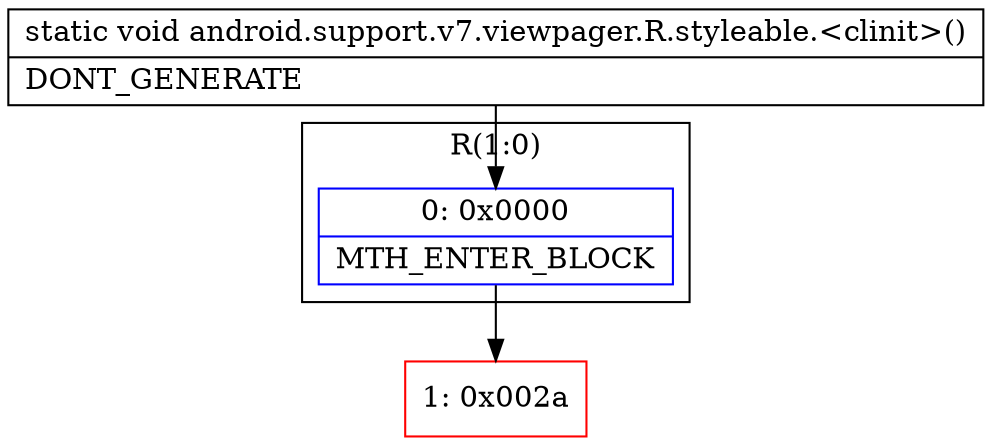 digraph "CFG forandroid.support.v7.viewpager.R.styleable.\<clinit\>()V" {
subgraph cluster_Region_1101795702 {
label = "R(1:0)";
node [shape=record,color=blue];
Node_0 [shape=record,label="{0\:\ 0x0000|MTH_ENTER_BLOCK\l}"];
}
Node_1 [shape=record,color=red,label="{1\:\ 0x002a}"];
MethodNode[shape=record,label="{static void android.support.v7.viewpager.R.styleable.\<clinit\>()  | DONT_GENERATE\l}"];
MethodNode -> Node_0;
Node_0 -> Node_1;
}

